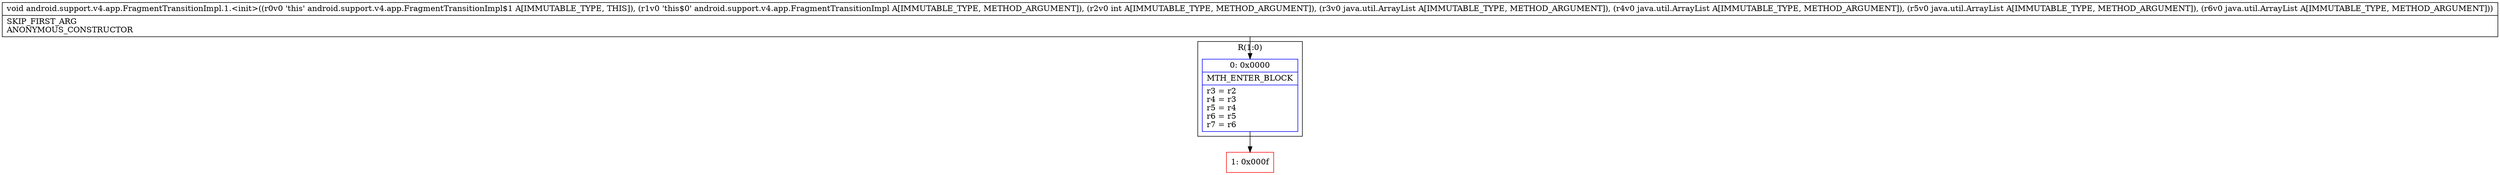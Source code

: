 digraph "CFG forandroid.support.v4.app.FragmentTransitionImpl.1.\<init\>(Landroid\/support\/v4\/app\/FragmentTransitionImpl;ILjava\/util\/ArrayList;Ljava\/util\/ArrayList;Ljava\/util\/ArrayList;Ljava\/util\/ArrayList;)V" {
subgraph cluster_Region_993493588 {
label = "R(1:0)";
node [shape=record,color=blue];
Node_0 [shape=record,label="{0\:\ 0x0000|MTH_ENTER_BLOCK\l|r3 = r2\lr4 = r3\lr5 = r4\lr6 = r5\lr7 = r6\l}"];
}
Node_1 [shape=record,color=red,label="{1\:\ 0x000f}"];
MethodNode[shape=record,label="{void android.support.v4.app.FragmentTransitionImpl.1.\<init\>((r0v0 'this' android.support.v4.app.FragmentTransitionImpl$1 A[IMMUTABLE_TYPE, THIS]), (r1v0 'this$0' android.support.v4.app.FragmentTransitionImpl A[IMMUTABLE_TYPE, METHOD_ARGUMENT]), (r2v0 int A[IMMUTABLE_TYPE, METHOD_ARGUMENT]), (r3v0 java.util.ArrayList A[IMMUTABLE_TYPE, METHOD_ARGUMENT]), (r4v0 java.util.ArrayList A[IMMUTABLE_TYPE, METHOD_ARGUMENT]), (r5v0 java.util.ArrayList A[IMMUTABLE_TYPE, METHOD_ARGUMENT]), (r6v0 java.util.ArrayList A[IMMUTABLE_TYPE, METHOD_ARGUMENT]))  | SKIP_FIRST_ARG\lANONYMOUS_CONSTRUCTOR\l}"];
MethodNode -> Node_0;
Node_0 -> Node_1;
}

